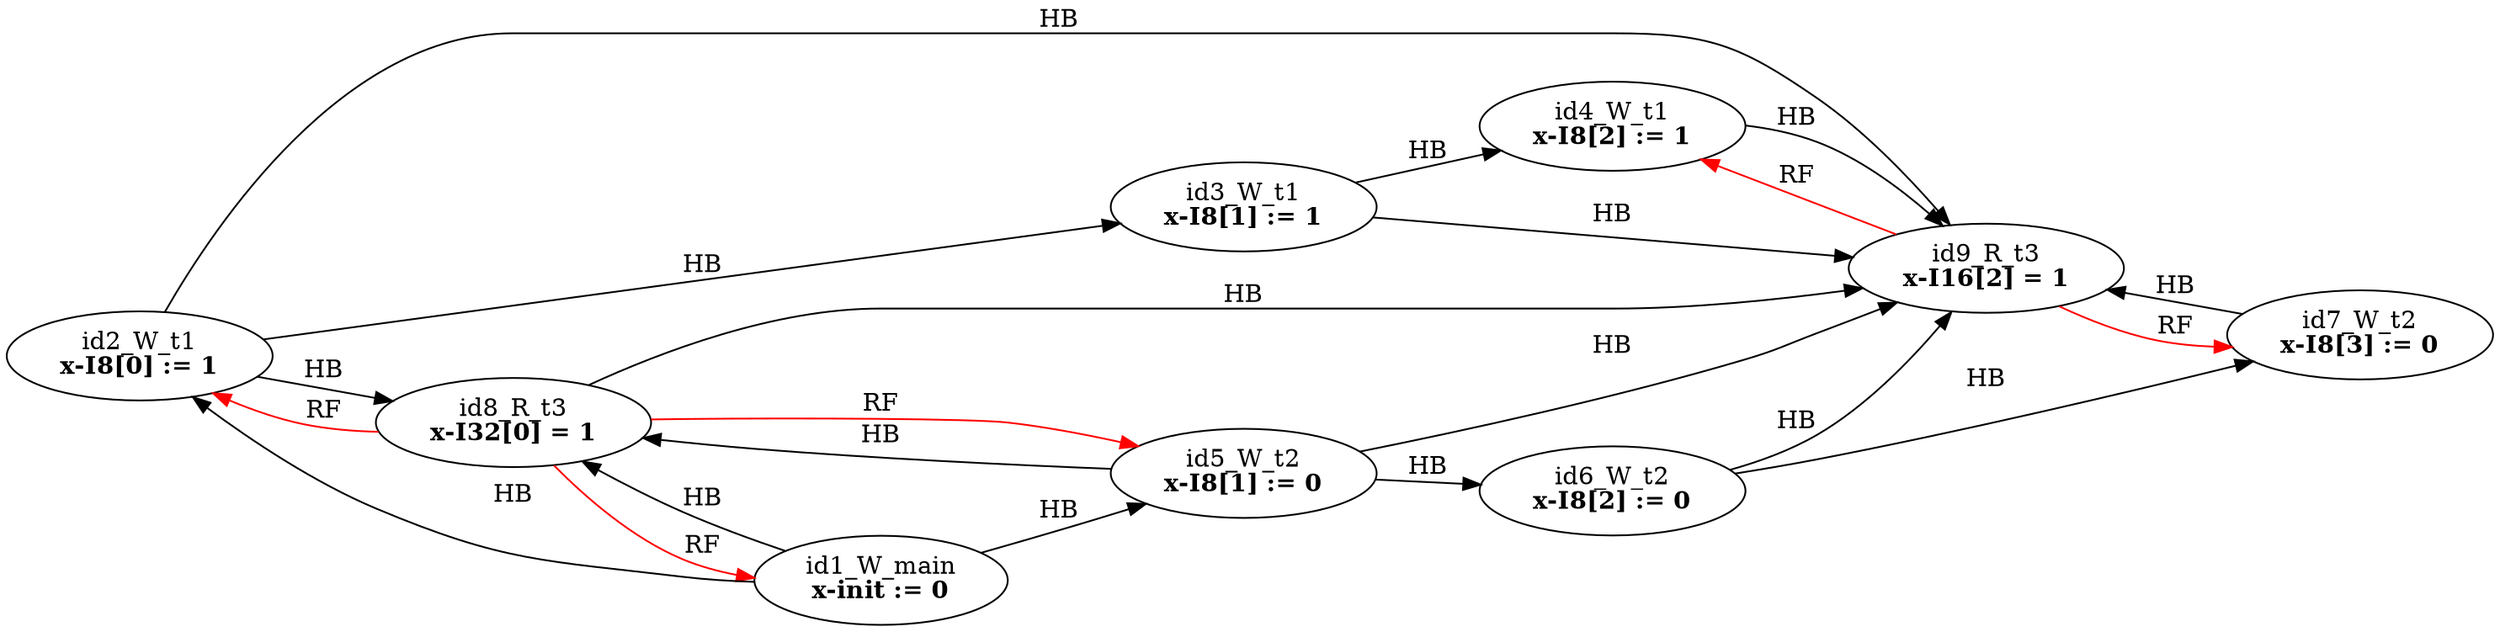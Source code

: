 digraph memory_model {
rankdir=LR;
splines=true; esep=0.5;
id2_W_t1 -> id3_W_t1 [label = "HB", color="black"];
id3_W_t1 -> id4_W_t1 [label = "HB", color="black"];
id5_W_t2 -> id6_W_t2 [label = "HB", color="black"];
id6_W_t2 -> id7_W_t2 [label = "HB", color="black"];
id8_R_t3 -> id9_R_t3 [label = "HB", color="black"];
id1_W_main -> id2_W_t1 [label = "HB", color="black"];
id1_W_main -> id5_W_t2 [label = "HB", color="black"];
id1_W_main -> id8_R_t3 [label = "HB", color="black"];
id2_W_t1 -> id8_R_t3 [label = "HB", color="black"];
id2_W_t1 -> id9_R_t3 [label = "HB", color="black"];
id3_W_t1 -> id9_R_t3 [label = "HB", color="black"];
id4_W_t1 -> id9_R_t3 [label = "HB", color="black"];
id5_W_t2 -> id8_R_t3 [label = "HB", color="black"];
id5_W_t2 -> id9_R_t3 [label = "HB", color="black"];
id6_W_t2 -> id9_R_t3 [label = "HB", color="black"];
id7_W_t2 -> id9_R_t3 [label = "HB", color="black"];
id8_R_t3 -> id1_W_main [label = "RF", color="red"];
id8_R_t3 -> id2_W_t1 [label = "RF", color="red"];
id8_R_t3 -> id5_W_t2 [label = "RF", color="red"];
id9_R_t3 -> id4_W_t1 [label = "RF", color="red"];
id9_R_t3 -> id7_W_t2 [label = "RF", color="red"];
id1_W_main [label=<id1_W_main<br/><B>x-init := 0</B>>, pos="5.0,6!"]
id2_W_t1 [label=<id2_W_t1<br/><B>x-I8[0] := 1</B>>, pos="0,4!"]
id3_W_t1 [label=<id3_W_t1<br/><B>x-I8[1] := 1</B>>, pos="0,2!"]
id4_W_t1 [label=<id4_W_t1<br/><B>x-I8[2] := 1</B>>, pos="0,0!"]
id5_W_t2 [label=<id5_W_t2<br/><B>x-I8[1] := 0</B>>, pos="5,4!"]
id6_W_t2 [label=<id6_W_t2<br/><B>x-I8[2] := 0</B>>, pos="5,2!"]
id7_W_t2 [label=<id7_W_t2<br/><B>x-I8[3] := 0</B>>, pos="5,0!"]
id8_R_t3 [label=<id8_R_t3<br/><B>x-I32[0] = 1</B>>, pos="10,4!"]
id9_R_t3 [label=<id9_R_t3<br/><B>x-I16[2] = 1</B>>, pos="10,2!"]
}